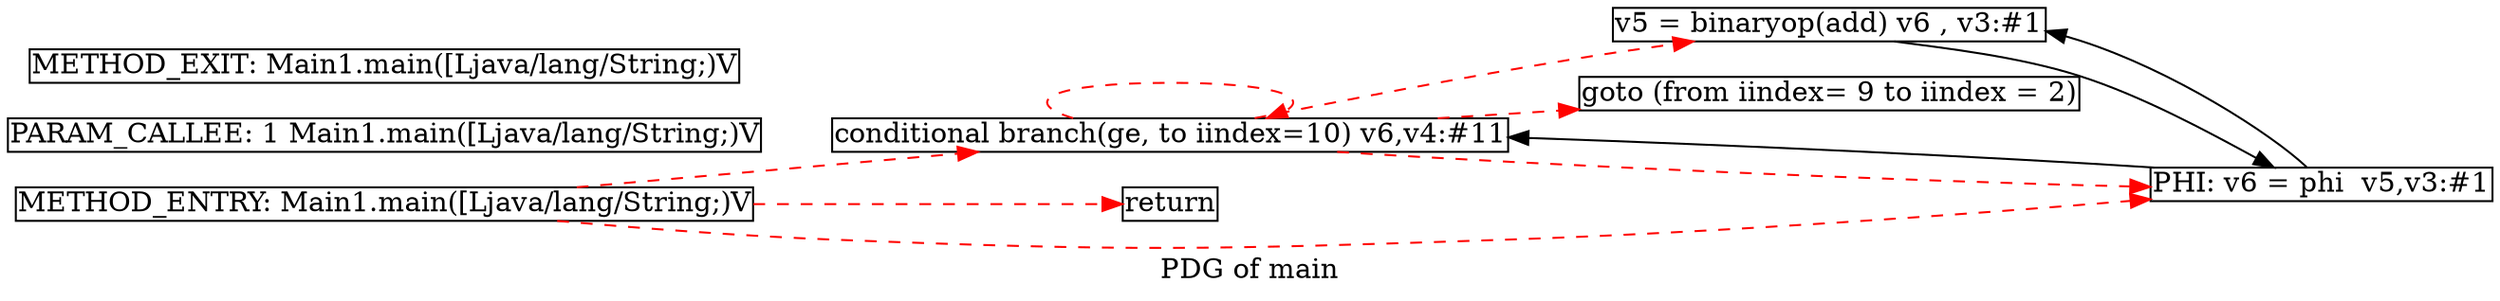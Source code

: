 digraph G {
	rankdir=LR
	graph[label="PDG of main"];
	node[style=filled,fillcolor ="white",shape=box,margin=0.02,width=0,height=0];
	N0[label="conditional branch(ge, to iindex=10) v6,v4:#11"];
	N1[label="v5 = binaryop(add) v6 , v3:#1"];
	N2[label="goto (from iindex= 9 to iindex = 2)"];
	N3[label="return"];
	N4[label="PHI: v6 = phi  v5,v3:#1"];
	N5[label="PARAM_CALLEE: 1 Main1.main([Ljava/lang/String;)V"];
	N6[label="METHOD_ENTRY: Main1.main([Ljava/lang/String;)V"];
	N7[label="METHOD_EXIT: Main1.main([Ljava/lang/String;)V"];
	N0 -> N0[color="0.002 0.999 0.999",style=dashed];
	N0 -> N1[color="0.002 0.999 0.999",style=dashed];
	N0 -> N2[color="0.002 0.999 0.999",style=dashed];
	N0 -> N4[color="0.002 0.999 0.999",style=dashed];
	N1 -> N4[color="black",style=solid];
	N4 -> N0[color="black",style=solid];
	N4 -> N1[color="black",style=solid];
	N6 -> N0[color="0.002 0.999 0.999",style=dashed];
	N6 -> N3[color="0.002 0.999 0.999",style=dashed];
	N6 -> N4[color="0.002 0.999 0.999",style=dashed];
}
